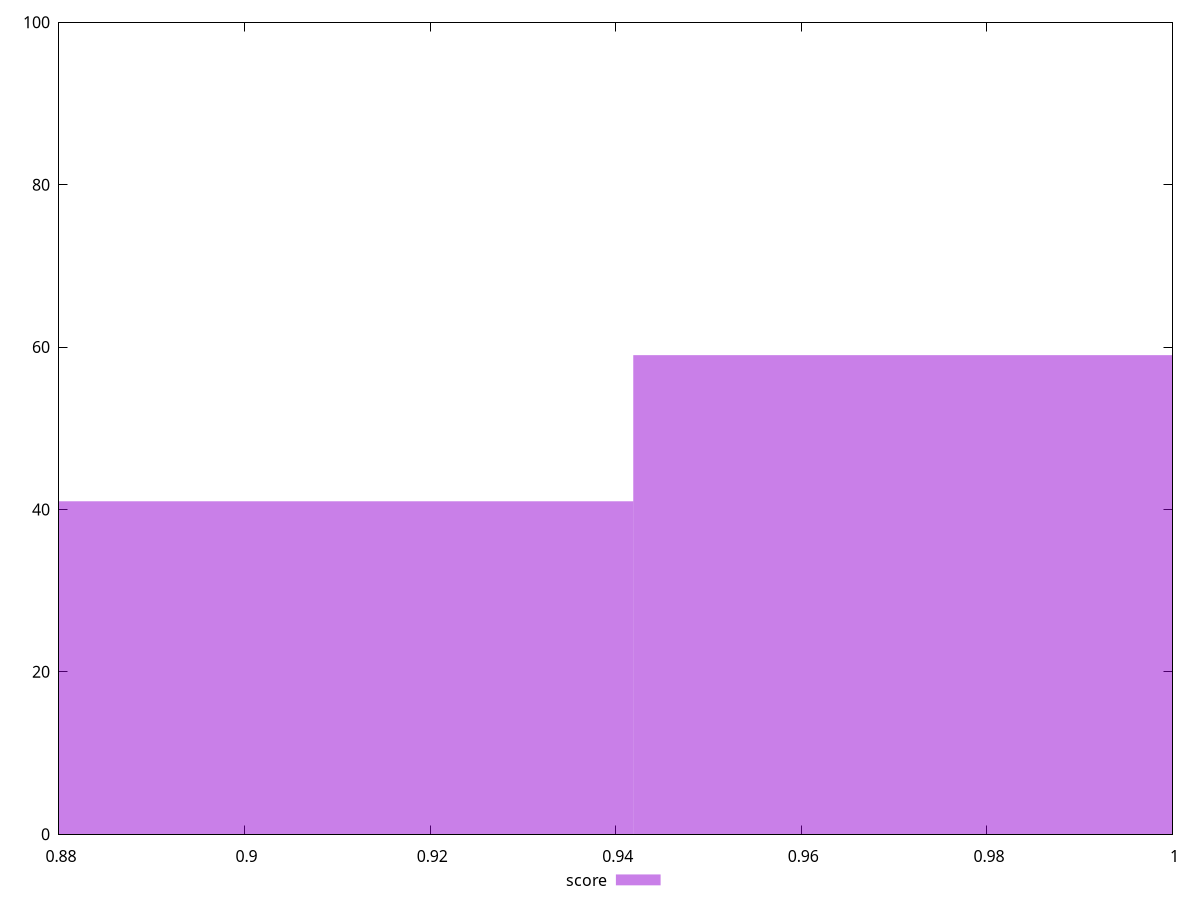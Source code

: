 reset

$score <<EOF
1.0143401250914992 59
0.8694343929355707 41
EOF

set key outside below
set boxwidth 0.14490573215592845
set xrange [0.88:1]
set yrange [0:100]
set trange [0:100]
set style fill transparent solid 0.5 noborder
set terminal svg size 640, 490 enhanced background rgb 'white'
set output "reports/report_00032_2021-02-25T10-28-15.087Z/legacy-javascript/samples/astro/score/histogram.svg"

plot $score title "score" with boxes

reset
